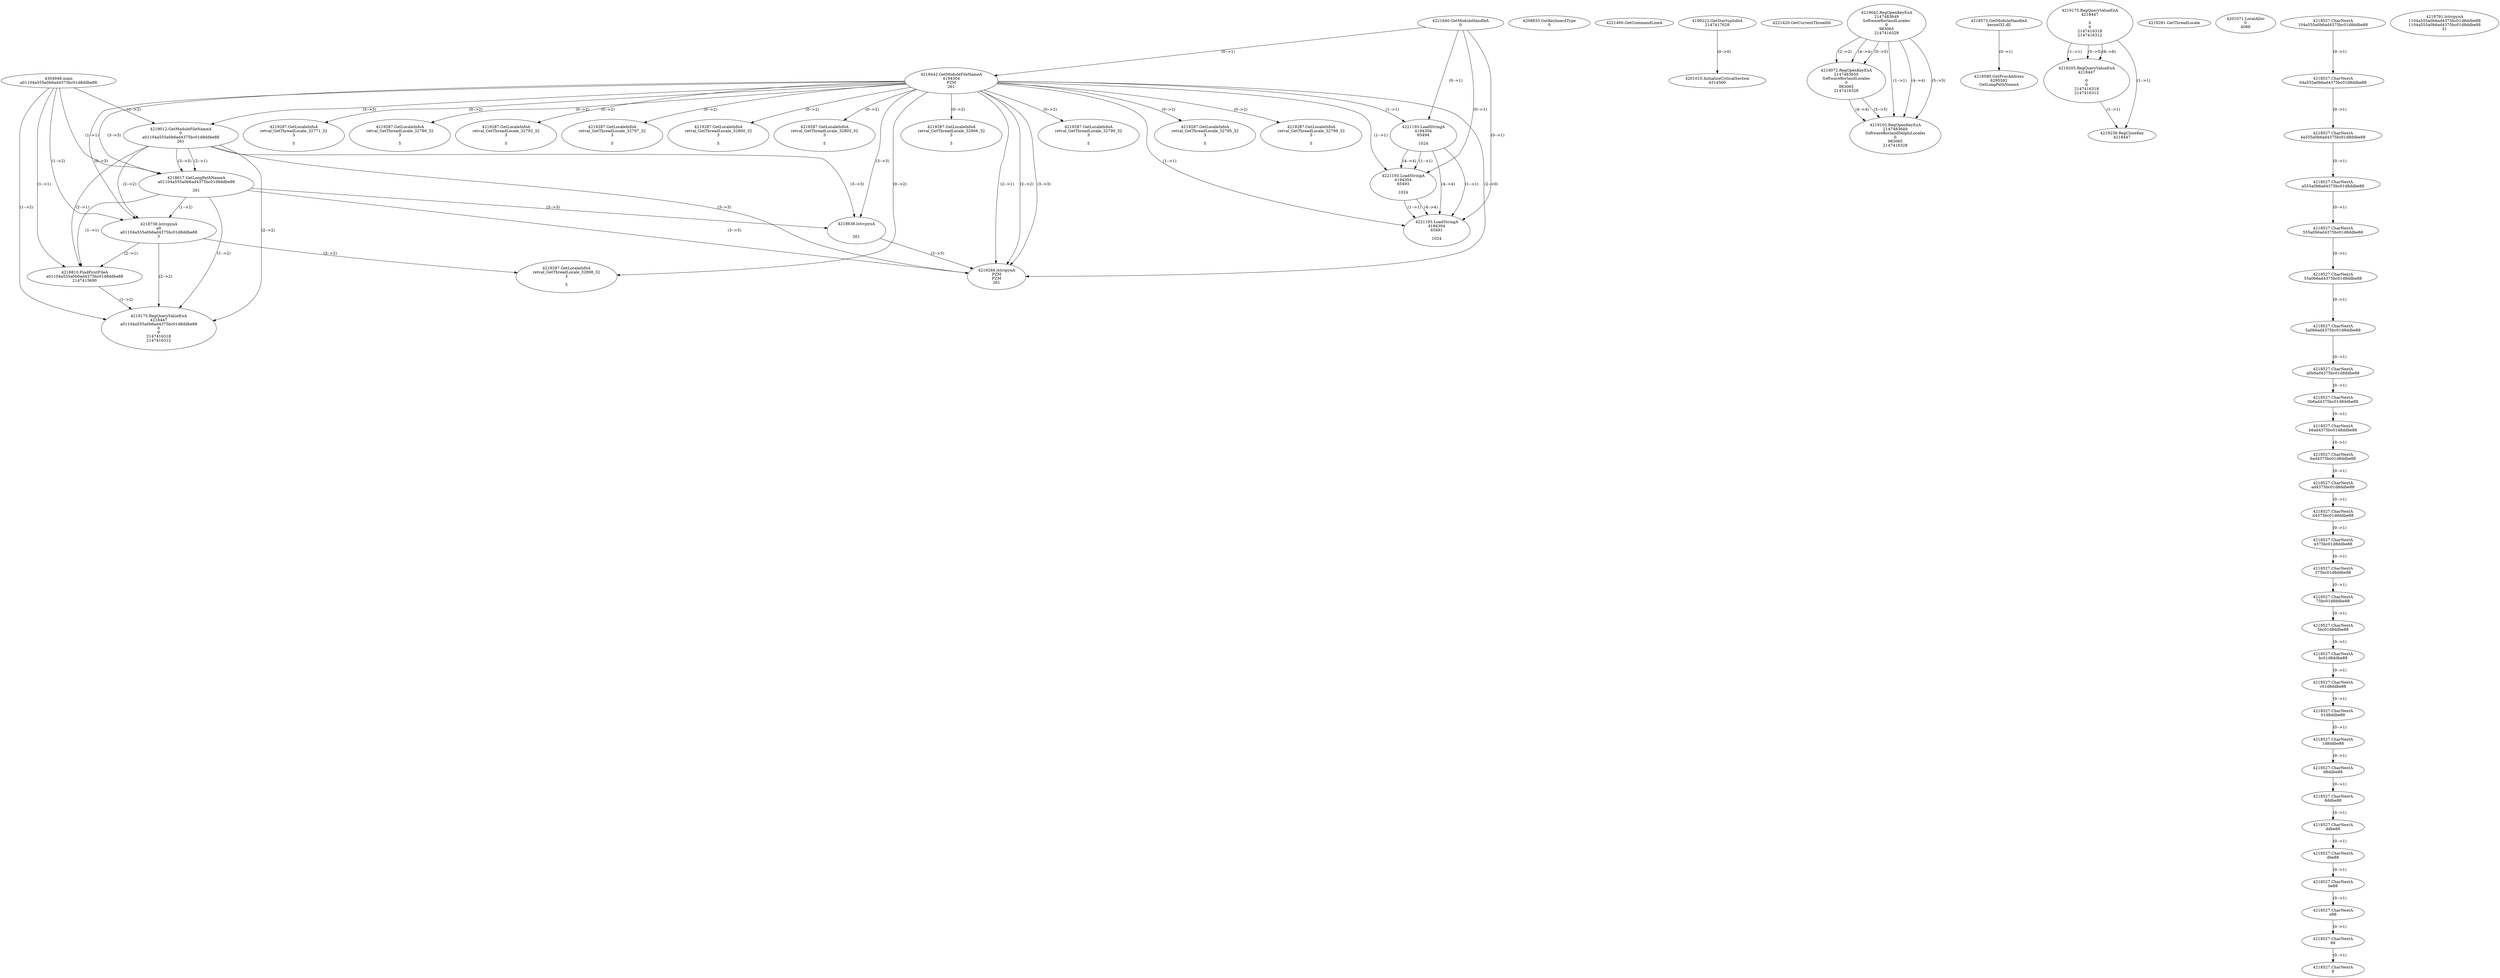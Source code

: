 // Global SCDG with merge call
digraph {
	0 [label="4304948.main
a01104a555a0b6ad4375bc01d8ddbe88"]
	1 [label="4221640.GetModuleHandleA
0"]
	2 [label="4208833.GetKeyboardType
0"]
	3 [label="4221400.GetCommandLineA
"]
	4 [label="4199222.GetStartupInfoA
2147417628"]
	5 [label="4221420.GetCurrentThreadId
"]
	6 [label="4218442.GetModuleFileNameA
4194304
PZM
261"]
	1 -> 6 [label="(0-->1)"]
	7 [label="4219012.GetModuleFileNameA
0
a01104a555a0b6ad4375bc01d8ddbe88
261"]
	0 -> 7 [label="(1-->2)"]
	6 -> 7 [label="(3-->3)"]
	8 [label="4219042.RegOpenKeyExA
2147483649
Software\Borland\Locales
0
983065
2147416328"]
	9 [label="4219072.RegOpenKeyExA
2147483650
Software\Borland\Locales
0
983065
2147416328"]
	8 -> 9 [label="(2-->2)"]
	8 -> 9 [label="(4-->4)"]
	8 -> 9 [label="(5-->5)"]
	10 [label="4219102.RegOpenKeyExA
2147483649
Software\Borland\Delphi\Locales
0
983065
2147416328"]
	8 -> 10 [label="(1-->1)"]
	8 -> 10 [label="(4-->4)"]
	9 -> 10 [label="(4-->4)"]
	8 -> 10 [label="(5-->5)"]
	9 -> 10 [label="(5-->5)"]
	11 [label="4218573.GetModuleHandleA
kernel32.dll"]
	12 [label="4218590.GetProcAddress
6295592
GetLongPathNameA"]
	11 -> 12 [label="(0-->1)"]
	13 [label="4218617.GetLongPathNameA
a01104a555a0b6ad4375bc01d8ddbe88

261"]
	0 -> 13 [label="(1-->1)"]
	7 -> 13 [label="(2-->1)"]
	6 -> 13 [label="(3-->3)"]
	7 -> 13 [label="(3-->3)"]
	14 [label="4218638.lstrcpynA


261"]
	6 -> 14 [label="(3-->3)"]
	7 -> 14 [label="(3-->3)"]
	13 -> 14 [label="(3-->3)"]
	15 [label="4219175.RegQueryValueExA
4218447

0
0
2147416318
2147416312"]
	16 [label="4219205.RegQueryValueExA
4218447

0
0
2147416318
2147416312"]
	15 -> 16 [label="(1-->1)"]
	15 -> 16 [label="(5-->5)"]
	15 -> 16 [label="(6-->6)"]
	17 [label="4219239.RegCloseKey
4218447"]
	15 -> 17 [label="(1-->1)"]
	16 -> 17 [label="(1-->1)"]
	18 [label="4219268.lstrcpynA
PZM
PZM
261"]
	6 -> 18 [label="(2-->1)"]
	6 -> 18 [label="(2-->2)"]
	6 -> 18 [label="(3-->3)"]
	7 -> 18 [label="(3-->3)"]
	13 -> 18 [label="(3-->3)"]
	14 -> 18 [label="(3-->3)"]
	6 -> 18 [label="(2-->0)"]
	19 [label="4219281.GetThreadLocale
"]
	20 [label="4219287.GetLocaleInfoA
retval_GetThreadLocale_32806_32
3

5"]
	6 -> 20 [label="(0-->2)"]
	21 [label="4221193.LoadStringA
4194304
65494

1024"]
	1 -> 21 [label="(0-->1)"]
	6 -> 21 [label="(1-->1)"]
	22 [label="4221193.LoadStringA
4194304
65493

1024"]
	1 -> 22 [label="(0-->1)"]
	6 -> 22 [label="(1-->1)"]
	21 -> 22 [label="(1-->1)"]
	21 -> 22 [label="(4-->4)"]
	23 [label="4221193.LoadStringA
4194304
65491

1024"]
	1 -> 23 [label="(0-->1)"]
	6 -> 23 [label="(1-->1)"]
	21 -> 23 [label="(1-->1)"]
	22 -> 23 [label="(1-->1)"]
	21 -> 23 [label="(4-->4)"]
	22 -> 23 [label="(4-->4)"]
	24 [label="4201010.InitializeCriticalSection
4314560"]
	4 -> 24 [label="(0-->0)"]
	25 [label="4201071.LocalAlloc
0
4088"]
	26 [label="4219287.GetLocaleInfoA
retval_GetThreadLocale_32790_32
3

5"]
	6 -> 26 [label="(0-->2)"]
	27 [label="4219287.GetLocaleInfoA
retval_GetThreadLocale_32795_32
3

5"]
	6 -> 27 [label="(0-->2)"]
	28 [label="4219287.GetLocaleInfoA
retval_GetThreadLocale_32799_32
3

5"]
	6 -> 28 [label="(0-->2)"]
	29 [label="4218738.lstrcpynA
a0
a01104a555a0b6ad4375bc01d8ddbe88
3"]
	0 -> 29 [label="(1-->2)"]
	7 -> 29 [label="(2-->2)"]
	13 -> 29 [label="(1-->2)"]
	6 -> 29 [label="(0-->3)"]
	30 [label="4218527.CharNextA
104a555a0b6ad4375bc01d8ddbe88"]
	31 [label="4218527.CharNextA
04a555a0b6ad4375bc01d8ddbe88"]
	30 -> 31 [label="(0-->1)"]
	32 [label="4218527.CharNextA
4a555a0b6ad4375bc01d8ddbe88"]
	31 -> 32 [label="(0-->1)"]
	33 [label="4218527.CharNextA
a555a0b6ad4375bc01d8ddbe88"]
	32 -> 33 [label="(0-->1)"]
	34 [label="4218527.CharNextA
555a0b6ad4375bc01d8ddbe88"]
	33 -> 34 [label="(0-->1)"]
	35 [label="4218527.CharNextA
55a0b6ad4375bc01d8ddbe88"]
	34 -> 35 [label="(0-->1)"]
	36 [label="4218527.CharNextA
5a0b6ad4375bc01d8ddbe88"]
	35 -> 36 [label="(0-->1)"]
	37 [label="4218527.CharNextA
a0b6ad4375bc01d8ddbe88"]
	36 -> 37 [label="(0-->1)"]
	38 [label="4218527.CharNextA
0b6ad4375bc01d8ddbe88"]
	37 -> 38 [label="(0-->1)"]
	39 [label="4218527.CharNextA
b6ad4375bc01d8ddbe88"]
	38 -> 39 [label="(0-->1)"]
	40 [label="4218527.CharNextA
6ad4375bc01d8ddbe88"]
	39 -> 40 [label="(0-->1)"]
	41 [label="4218527.CharNextA
ad4375bc01d8ddbe88"]
	40 -> 41 [label="(0-->1)"]
	42 [label="4218527.CharNextA
d4375bc01d8ddbe88"]
	41 -> 42 [label="(0-->1)"]
	43 [label="4218527.CharNextA
4375bc01d8ddbe88"]
	42 -> 43 [label="(0-->1)"]
	44 [label="4218527.CharNextA
375bc01d8ddbe88"]
	43 -> 44 [label="(0-->1)"]
	45 [label="4218527.CharNextA
75bc01d8ddbe88"]
	44 -> 45 [label="(0-->1)"]
	46 [label="4218527.CharNextA
5bc01d8ddbe88"]
	45 -> 46 [label="(0-->1)"]
	47 [label="4218527.CharNextA
bc01d8ddbe88"]
	46 -> 47 [label="(0-->1)"]
	48 [label="4218527.CharNextA
c01d8ddbe88"]
	47 -> 48 [label="(0-->1)"]
	49 [label="4218527.CharNextA
01d8ddbe88"]
	48 -> 49 [label="(0-->1)"]
	50 [label="4218527.CharNextA
1d8ddbe88"]
	49 -> 50 [label="(0-->1)"]
	51 [label="4218527.CharNextA
d8ddbe88"]
	50 -> 51 [label="(0-->1)"]
	52 [label="4218527.CharNextA
8ddbe88"]
	51 -> 52 [label="(0-->1)"]
	53 [label="4218527.CharNextA
ddbe88"]
	52 -> 53 [label="(0-->1)"]
	54 [label="4218527.CharNextA
dbe88"]
	53 -> 54 [label="(0-->1)"]
	55 [label="4218527.CharNextA
be88"]
	54 -> 55 [label="(0-->1)"]
	56 [label="4218527.CharNextA
e88"]
	55 -> 56 [label="(0-->1)"]
	57 [label="4218527.CharNextA
88"]
	56 -> 57 [label="(0-->1)"]
	58 [label="4218527.CharNextA
8"]
	57 -> 58 [label="(0-->1)"]
	59 [label="4218791.lstrcpynA
1104a555a0b6ad4375bc01d8ddbe88
1104a555a0b6ad4375bc01d8ddbe88
31"]
	60 [label="4218810.FindFirstFileA
a01104a555a0b6ad4375bc01d8ddbe88
2147415690"]
	0 -> 60 [label="(1-->1)"]
	7 -> 60 [label="(2-->1)"]
	13 -> 60 [label="(1-->1)"]
	29 -> 60 [label="(2-->1)"]
	61 [label="4219175.RegQueryValueExA
4218447
a01104a555a0b6ad4375bc01d8ddbe88
0
0
2147416318
2147416312"]
	0 -> 61 [label="(1-->2)"]
	7 -> 61 [label="(2-->2)"]
	13 -> 61 [label="(1-->2)"]
	29 -> 61 [label="(2-->2)"]
	60 -> 61 [label="(1-->2)"]
	62 [label="4219287.GetLocaleInfoA
retval_GetThreadLocale_32898_32
3

5"]
	6 -> 62 [label="(0-->2)"]
	29 -> 62 [label="(3-->2)"]
	63 [label="4219287.GetLocaleInfoA
retval_GetThreadLocale_32771_32
3

5"]
	6 -> 63 [label="(0-->2)"]
	64 [label="4219287.GetLocaleInfoA
retval_GetThreadLocale_32789_32
3

5"]
	6 -> 64 [label="(0-->2)"]
	65 [label="4219287.GetLocaleInfoA
retval_GetThreadLocale_32792_32
3

5"]
	6 -> 65 [label="(0-->2)"]
	66 [label="4219287.GetLocaleInfoA
retval_GetThreadLocale_32797_32
3

5"]
	6 -> 66 [label="(0-->2)"]
	67 [label="4219287.GetLocaleInfoA
retval_GetThreadLocale_32800_32
3

5"]
	6 -> 67 [label="(0-->2)"]
	68 [label="4219287.GetLocaleInfoA
retval_GetThreadLocale_32805_32
3

5"]
	6 -> 68 [label="(0-->2)"]
}
